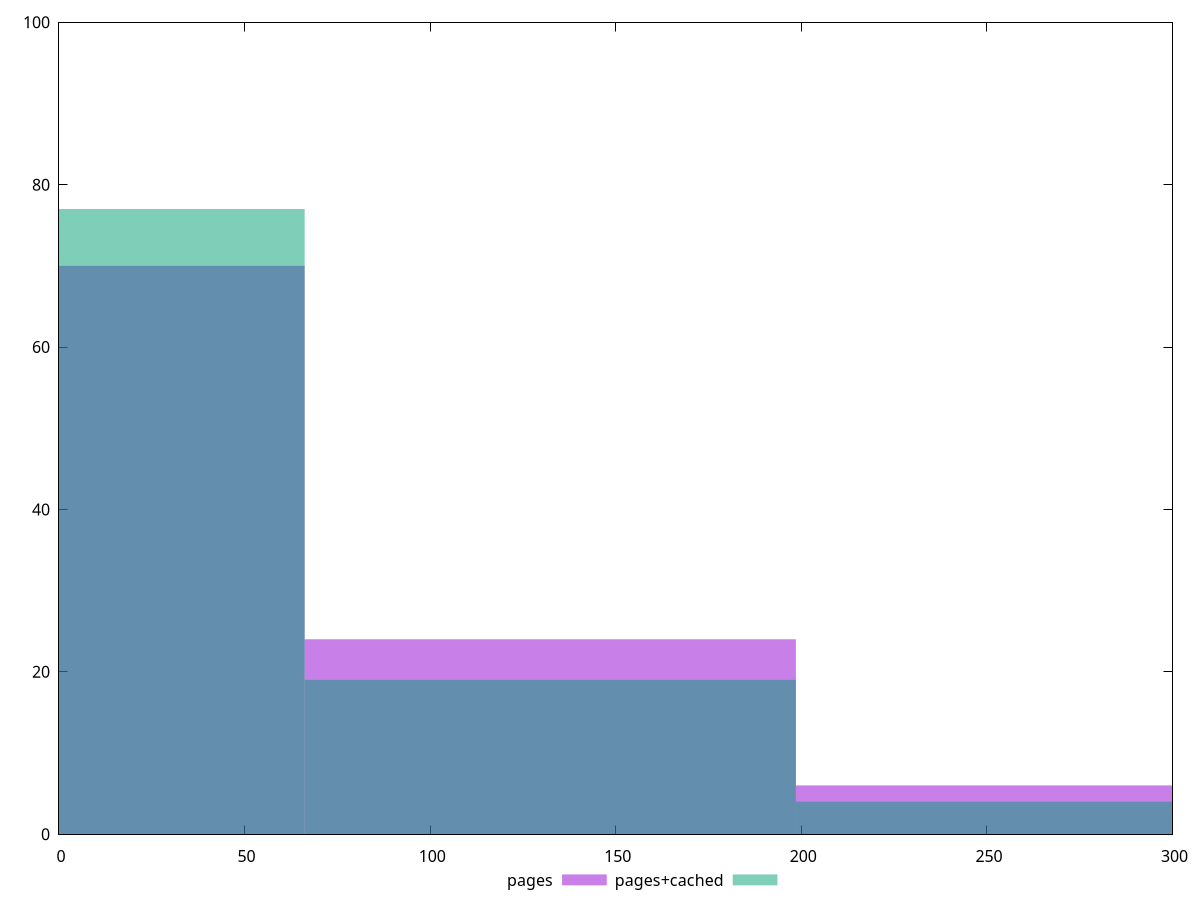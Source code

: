 reset

$pages <<EOF
0 70
132.35485476369578 24
264.70970952739157 6
EOF

$pagesCached <<EOF
0 77
132.35485476369578 19
264.70970952739157 4
EOF

set key outside below
set boxwidth 132.35485476369578
set xrange [0:300]
set yrange [0:100]
set trange [0:100]
set style fill transparent solid 0.5 noborder
set terminal svg size 640, 500 enhanced background rgb 'white'
set output "reprap/unminified-javascript/comparison/histogram/0_vs_1.svg"

plot $pages title "pages" with boxes, \
     $pagesCached title "pages+cached" with boxes

reset
